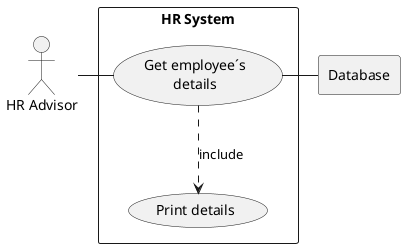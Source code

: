 @startuml
'https://plantuml.com/sequence-diagram
actor HR as "HR Advisor"

rectangle Database

rectangle "HR System" {
    usecase UC4 as "Get employee´s
    details"

    usecase UCa as "Print details"

    HR - UC4
    UC4 ..> UCa : include
    UC4 - Database
}

@enduml